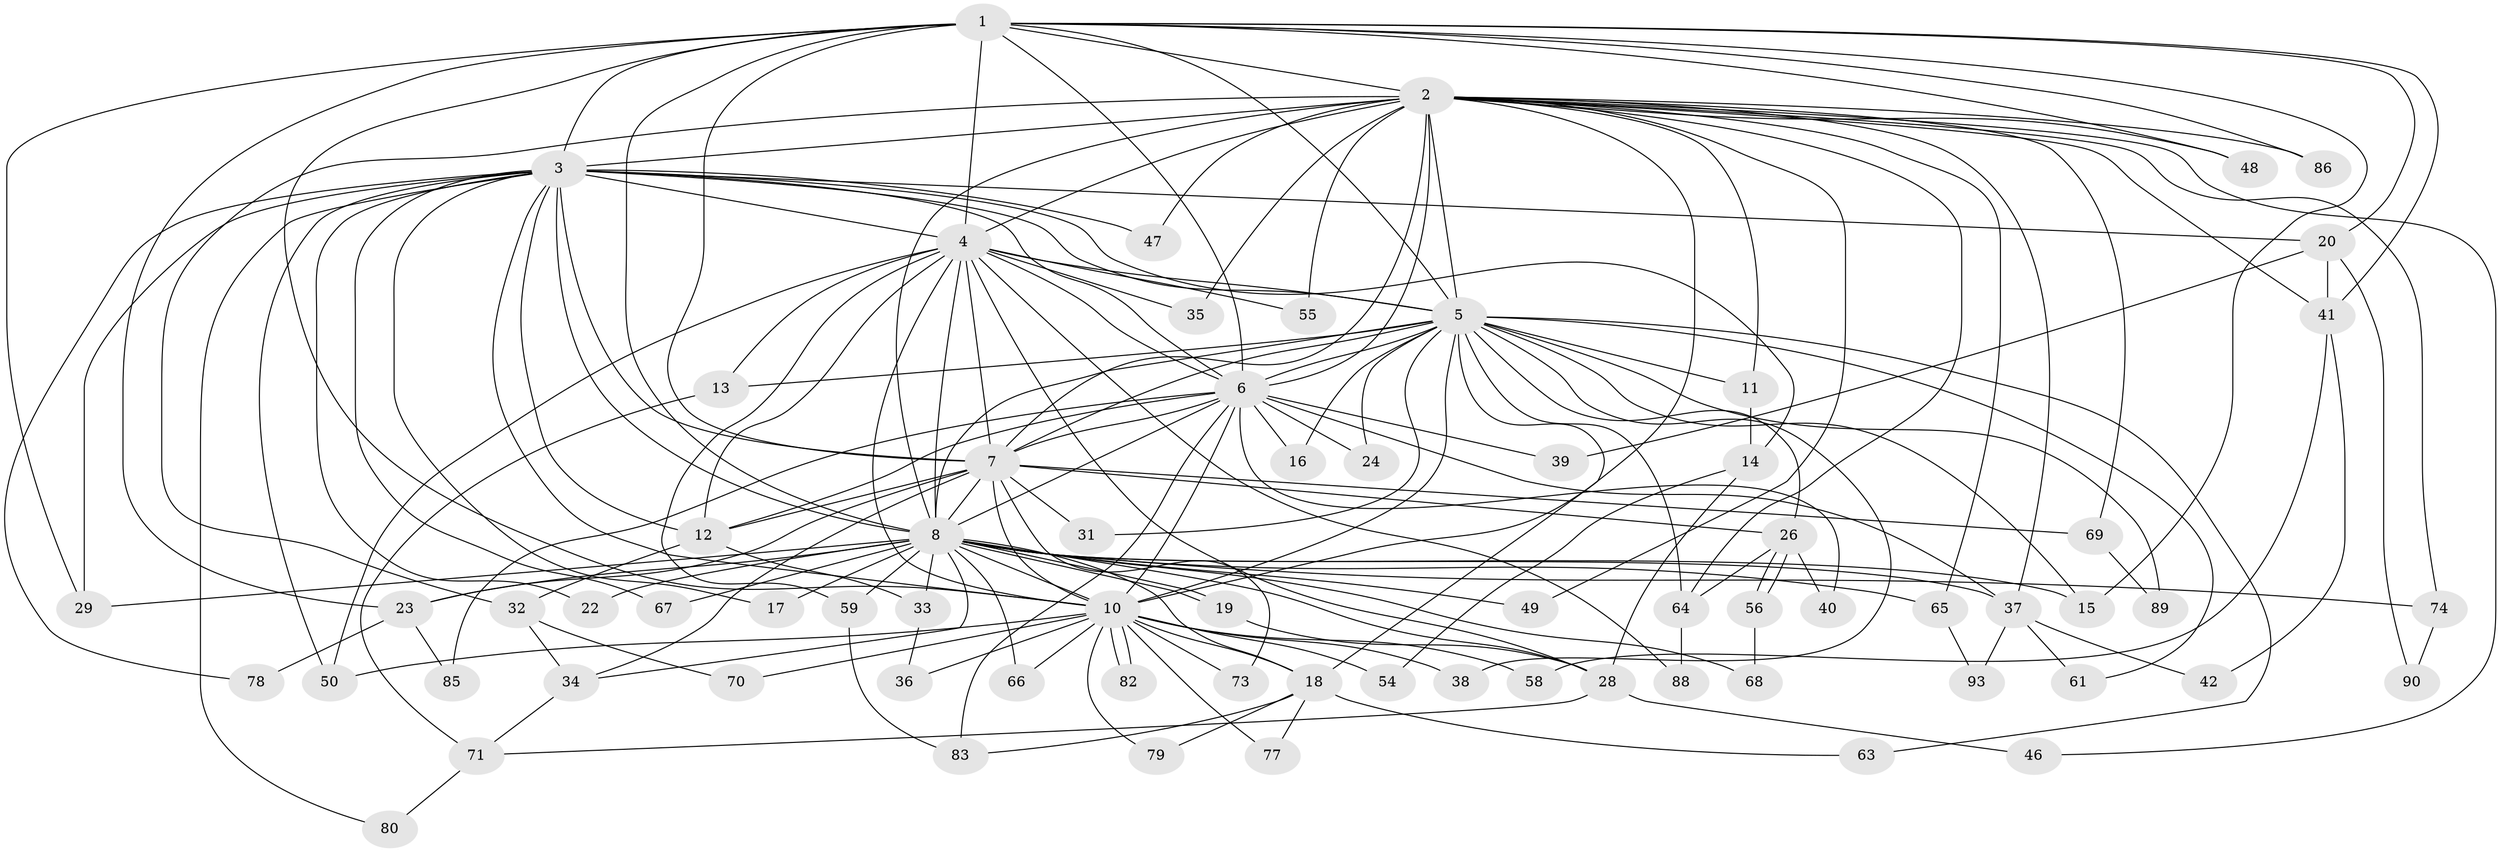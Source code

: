 // Generated by graph-tools (version 1.1) at 2025/23/03/03/25 07:23:47]
// undirected, 71 vertices, 175 edges
graph export_dot {
graph [start="1"]
  node [color=gray90,style=filled];
  1 [super="+30"];
  2 [super="+9"];
  3 [super="+43"];
  4 [super="+51"];
  5 [super="+27"];
  6 [super="+92"];
  7 [super="+84"];
  8 [super="+45"];
  10 [super="+21"];
  11;
  12 [super="+72"];
  13;
  14 [super="+53"];
  15 [super="+62"];
  16;
  17;
  18 [super="+25"];
  19;
  20;
  22;
  23 [super="+57"];
  24;
  26;
  28 [super="+44"];
  29 [super="+52"];
  31;
  32;
  33;
  34 [super="+91"];
  35;
  36;
  37 [super="+76"];
  38;
  39;
  40;
  41 [super="+60"];
  42;
  46;
  47;
  48;
  49;
  50;
  54;
  55;
  56;
  58;
  59;
  61;
  63;
  64 [super="+81"];
  65;
  66;
  67;
  68;
  69;
  70;
  71 [super="+87"];
  73 [super="+75"];
  74;
  77;
  78;
  79;
  80;
  82;
  83;
  85;
  86;
  88;
  89;
  90;
  93;
  1 -- 2 [weight=2];
  1 -- 3;
  1 -- 4;
  1 -- 5;
  1 -- 6;
  1 -- 7;
  1 -- 8 [weight=2];
  1 -- 10 [weight=2];
  1 -- 15;
  1 -- 20;
  1 -- 23;
  1 -- 29;
  1 -- 48;
  1 -- 86;
  1 -- 41;
  2 -- 3 [weight=2];
  2 -- 4 [weight=2];
  2 -- 5 [weight=3];
  2 -- 6 [weight=2];
  2 -- 7 [weight=2];
  2 -- 8 [weight=2];
  2 -- 10 [weight=2];
  2 -- 11;
  2 -- 37;
  2 -- 41;
  2 -- 47;
  2 -- 48;
  2 -- 49;
  2 -- 55;
  2 -- 64;
  2 -- 65;
  2 -- 69;
  2 -- 32;
  2 -- 35;
  2 -- 74;
  2 -- 46;
  2 -- 86;
  3 -- 4;
  3 -- 5;
  3 -- 6;
  3 -- 7;
  3 -- 8;
  3 -- 10;
  3 -- 14;
  3 -- 17;
  3 -- 20;
  3 -- 22;
  3 -- 47;
  3 -- 50;
  3 -- 67;
  3 -- 78;
  3 -- 80;
  3 -- 12;
  3 -- 29;
  4 -- 5;
  4 -- 6;
  4 -- 7;
  4 -- 8;
  4 -- 10;
  4 -- 13;
  4 -- 28;
  4 -- 35;
  4 -- 55;
  4 -- 59;
  4 -- 88;
  4 -- 50;
  4 -- 12;
  5 -- 6;
  5 -- 7;
  5 -- 8;
  5 -- 10;
  5 -- 11;
  5 -- 13;
  5 -- 15;
  5 -- 16;
  5 -- 18;
  5 -- 24;
  5 -- 26;
  5 -- 31;
  5 -- 38;
  5 -- 63;
  5 -- 89;
  5 -- 61;
  5 -- 64;
  6 -- 7;
  6 -- 8;
  6 -- 10;
  6 -- 12;
  6 -- 16;
  6 -- 24;
  6 -- 39;
  6 -- 40;
  6 -- 85;
  6 -- 37;
  6 -- 83;
  7 -- 8;
  7 -- 10 [weight=2];
  7 -- 12;
  7 -- 26;
  7 -- 31;
  7 -- 34;
  7 -- 69;
  7 -- 73;
  7 -- 23;
  8 -- 10;
  8 -- 17;
  8 -- 19;
  8 -- 19;
  8 -- 22;
  8 -- 23;
  8 -- 29;
  8 -- 33;
  8 -- 37;
  8 -- 49;
  8 -- 59;
  8 -- 65;
  8 -- 66;
  8 -- 67;
  8 -- 68;
  8 -- 74;
  8 -- 28;
  8 -- 18;
  8 -- 15;
  8 -- 34;
  10 -- 18;
  10 -- 36;
  10 -- 38;
  10 -- 50;
  10 -- 54;
  10 -- 66;
  10 -- 70;
  10 -- 77;
  10 -- 79;
  10 -- 82;
  10 -- 82;
  10 -- 73 [weight=2];
  10 -- 58;
  11 -- 14;
  12 -- 32;
  12 -- 33;
  13 -- 71;
  14 -- 54;
  14 -- 28;
  18 -- 79;
  18 -- 83;
  18 -- 77;
  18 -- 63;
  19 -- 28;
  20 -- 39;
  20 -- 41;
  20 -- 90;
  23 -- 85;
  23 -- 78;
  26 -- 40;
  26 -- 56;
  26 -- 56;
  26 -- 64;
  28 -- 46;
  28 -- 71;
  32 -- 34;
  32 -- 70;
  33 -- 36;
  34 -- 71;
  37 -- 42;
  37 -- 61;
  37 -- 93;
  41 -- 42;
  41 -- 58;
  56 -- 68;
  59 -- 83;
  64 -- 88;
  65 -- 93;
  69 -- 89;
  71 -- 80;
  74 -- 90;
}
